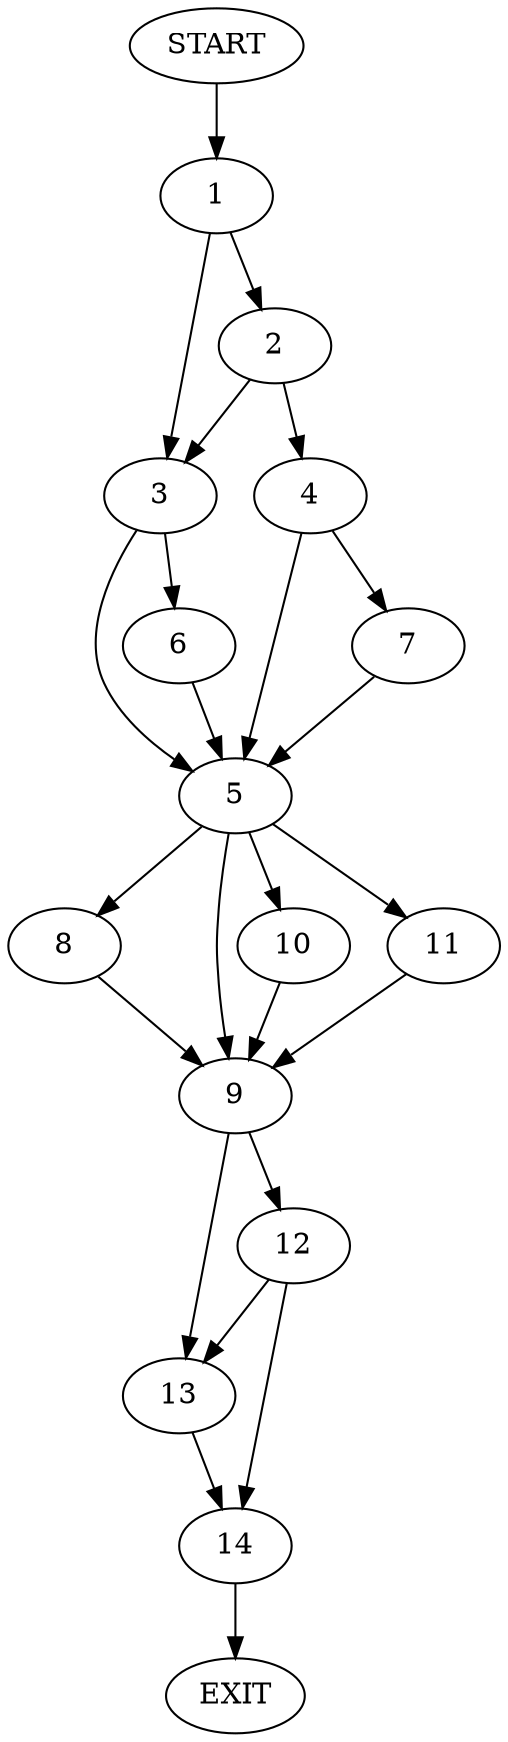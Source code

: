 digraph {
0 [label="START"]
15 [label="EXIT"]
0 -> 1
1 -> 2
1 -> 3
2 -> 4
2 -> 3
3 -> 5
3 -> 6
4 -> 5
4 -> 7
6 -> 5
5 -> 8
5 -> 9
5 -> 10
5 -> 11
7 -> 5
8 -> 9
10 -> 9
9 -> 12
9 -> 13
11 -> 9
13 -> 14
12 -> 14
12 -> 13
14 -> 15
}
